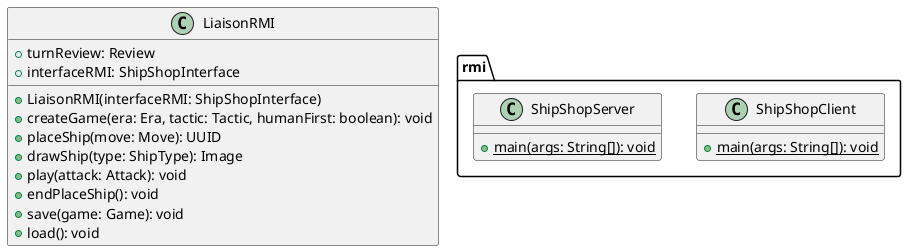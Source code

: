 @startuml

 package rmi <<Folder>> {
        class ShipShopClient {
            +{static} main(args: String[]): void
        }

        class ShipShopServer {
            +{static} main(args: String[]): void
        }
    }

    class LiaisonRMI {
        +turnReview: Review
        +interfaceRMI: ShipShopInterface

        +LiaisonRMI(interfaceRMI: ShipShopInterface)
        +createGame(era: Era, tactic: Tactic, humanFirst: boolean): void
        +placeShip(move: Move): UUID
        +drawShip(type: ShipType): Image
        +play(attack: Attack): void
        +endPlaceShip(): void
        +save(game: Game): void
        +load(): void

    }


@enduml